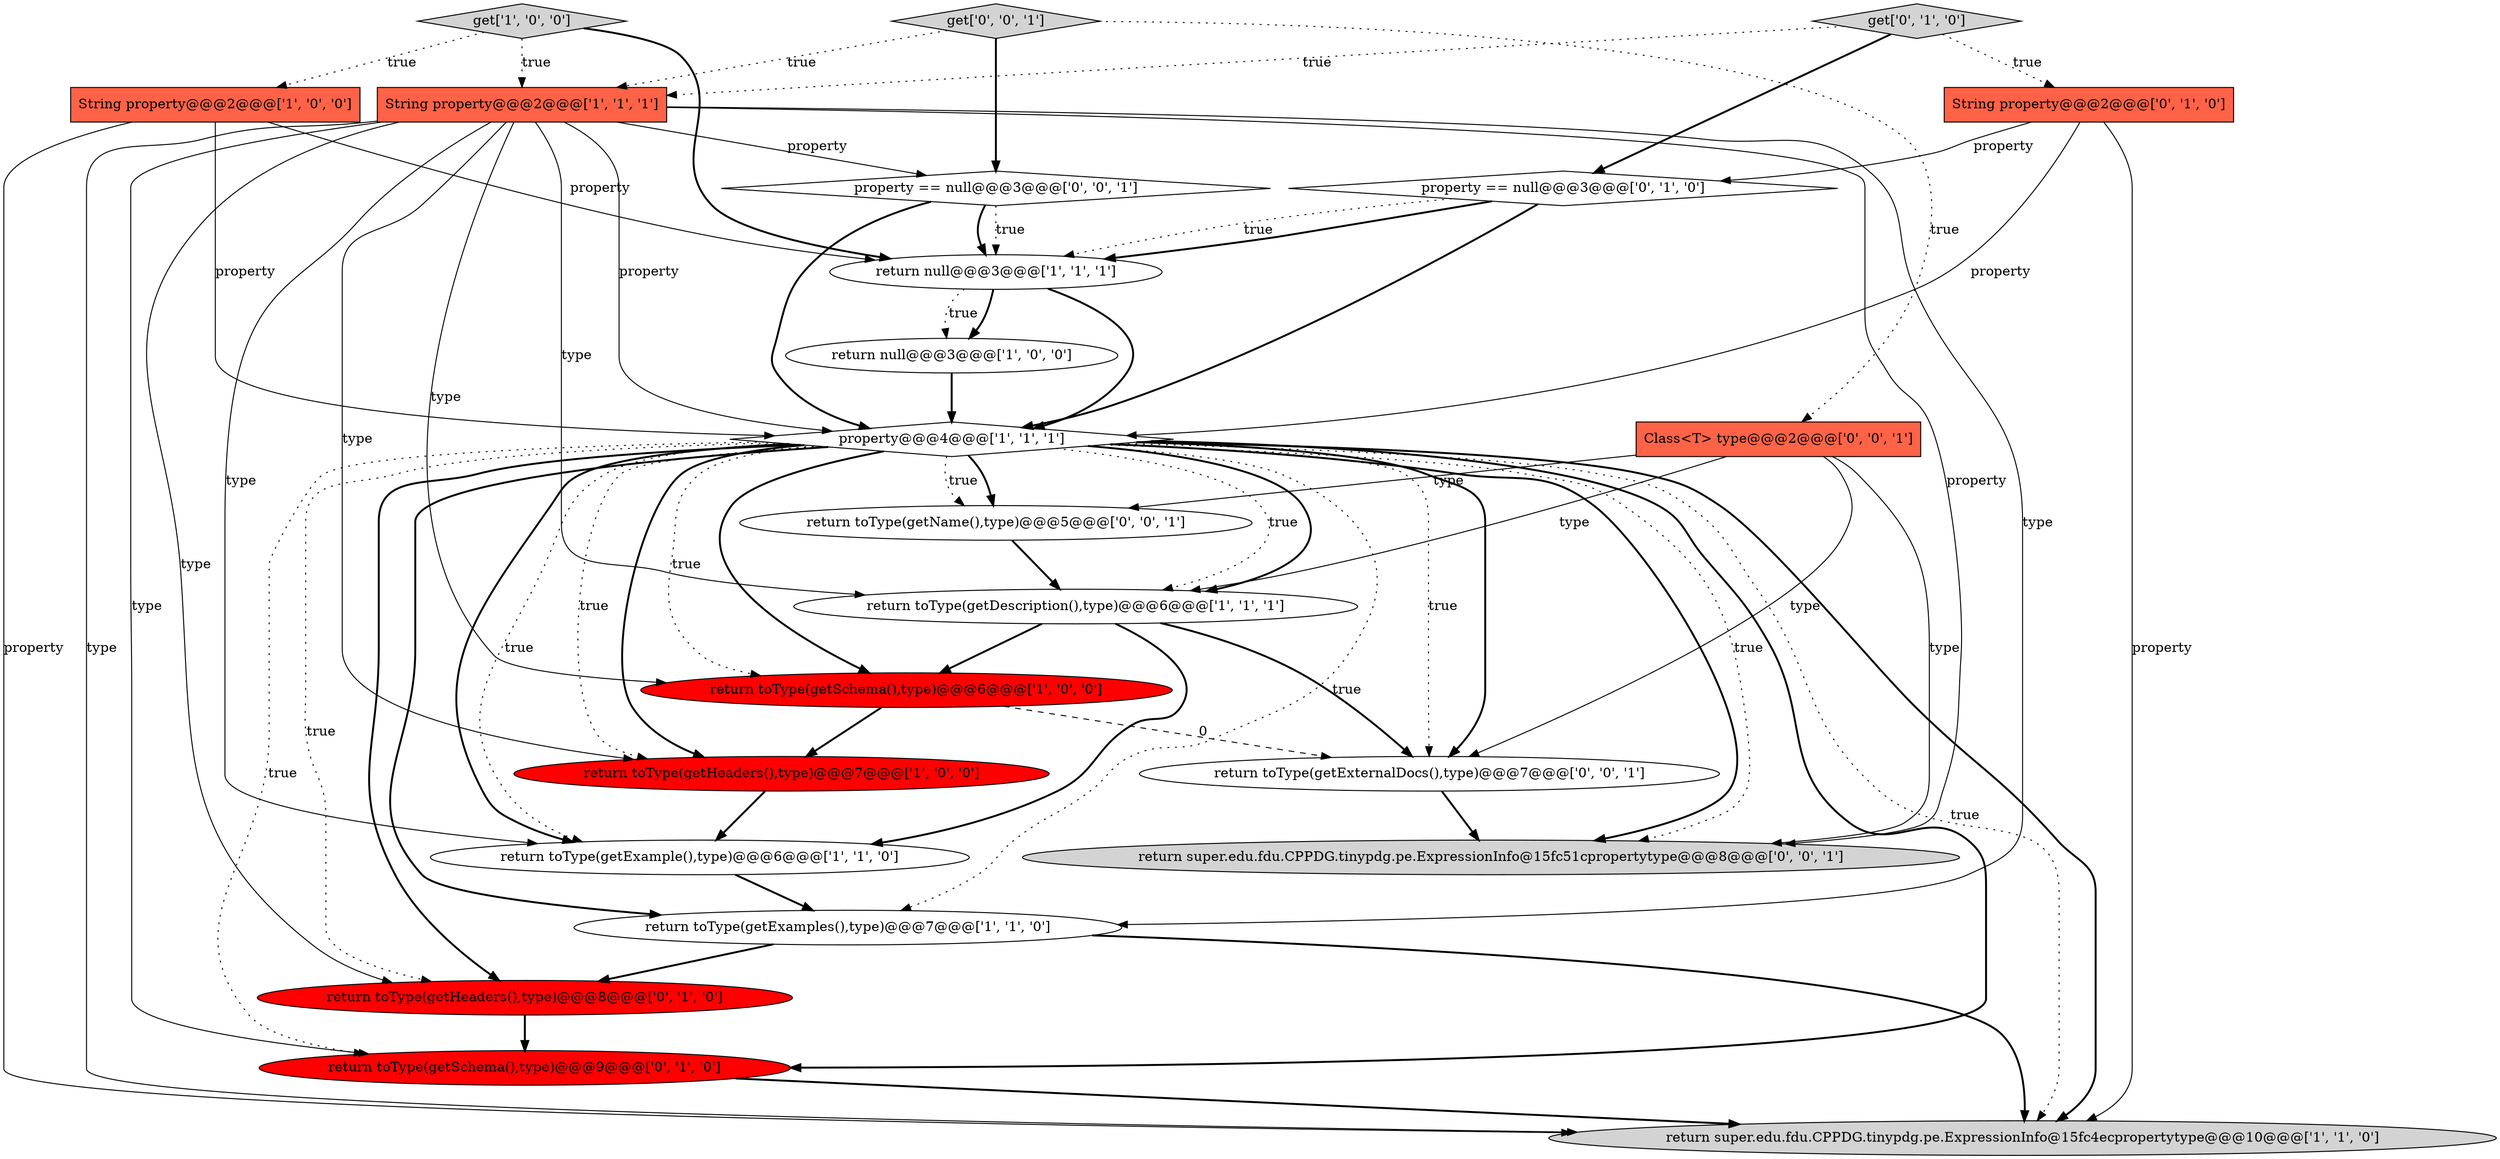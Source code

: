 digraph {
5 [style = filled, label = "String property@@@2@@@['1', '0', '0']", fillcolor = tomato, shape = box image = "AAA0AAABBB1BBB"];
22 [style = filled, label = "get['0', '0', '1']", fillcolor = lightgray, shape = diamond image = "AAA0AAABBB3BBB"];
10 [style = filled, label = "property@@@4@@@['1', '1', '1']", fillcolor = white, shape = diamond image = "AAA0AAABBB1BBB"];
13 [style = filled, label = "property == null@@@3@@@['0', '1', '0']", fillcolor = white, shape = diamond image = "AAA0AAABBB2BBB"];
4 [style = filled, label = "get['1', '0', '0']", fillcolor = lightgray, shape = diamond image = "AAA0AAABBB1BBB"];
7 [style = filled, label = "return null@@@3@@@['1', '1', '1']", fillcolor = white, shape = ellipse image = "AAA0AAABBB1BBB"];
3 [style = filled, label = "return toType(getExamples(),type)@@@7@@@['1', '1', '0']", fillcolor = white, shape = ellipse image = "AAA0AAABBB1BBB"];
20 [style = filled, label = "return toType(getName(),type)@@@5@@@['0', '0', '1']", fillcolor = white, shape = ellipse image = "AAA0AAABBB3BBB"];
1 [style = filled, label = "return toType(getDescription(),type)@@@6@@@['1', '1', '1']", fillcolor = white, shape = ellipse image = "AAA0AAABBB1BBB"];
6 [style = filled, label = "return toType(getHeaders(),type)@@@7@@@['1', '0', '0']", fillcolor = red, shape = ellipse image = "AAA1AAABBB1BBB"];
14 [style = filled, label = "return toType(getHeaders(),type)@@@8@@@['0', '1', '0']", fillcolor = red, shape = ellipse image = "AAA1AAABBB2BBB"];
8 [style = filled, label = "return toType(getSchema(),type)@@@6@@@['1', '0', '0']", fillcolor = red, shape = ellipse image = "AAA1AAABBB1BBB"];
16 [style = filled, label = "return toType(getSchema(),type)@@@9@@@['0', '1', '0']", fillcolor = red, shape = ellipse image = "AAA1AAABBB2BBB"];
17 [style = filled, label = "property == null@@@3@@@['0', '0', '1']", fillcolor = white, shape = diamond image = "AAA0AAABBB3BBB"];
11 [style = filled, label = "return toType(getExample(),type)@@@6@@@['1', '1', '0']", fillcolor = white, shape = ellipse image = "AAA0AAABBB1BBB"];
21 [style = filled, label = "return super.edu.fdu.CPPDG.tinypdg.pe.ExpressionInfo@15fc51cpropertytype@@@8@@@['0', '0', '1']", fillcolor = lightgray, shape = ellipse image = "AAA0AAABBB3BBB"];
2 [style = filled, label = "return super.edu.fdu.CPPDG.tinypdg.pe.ExpressionInfo@15fc4ecpropertytype@@@10@@@['1', '1', '0']", fillcolor = lightgray, shape = ellipse image = "AAA0AAABBB1BBB"];
0 [style = filled, label = "return null@@@3@@@['1', '0', '0']", fillcolor = white, shape = ellipse image = "AAA0AAABBB1BBB"];
18 [style = filled, label = "return toType(getExternalDocs(),type)@@@7@@@['0', '0', '1']", fillcolor = white, shape = ellipse image = "AAA0AAABBB3BBB"];
9 [style = filled, label = "String property@@@2@@@['1', '1', '1']", fillcolor = tomato, shape = box image = "AAA0AAABBB1BBB"];
15 [style = filled, label = "get['0', '1', '0']", fillcolor = lightgray, shape = diamond image = "AAA0AAABBB2BBB"];
19 [style = filled, label = "Class<T> type@@@2@@@['0', '0', '1']", fillcolor = tomato, shape = box image = "AAA0AAABBB3BBB"];
12 [style = filled, label = "String property@@@2@@@['0', '1', '0']", fillcolor = tomato, shape = box image = "AAA0AAABBB2BBB"];
10->18 [style = dotted, label="true"];
9->16 [style = solid, label="type"];
13->10 [style = bold, label=""];
4->5 [style = dotted, label="true"];
10->8 [style = dotted, label="true"];
14->16 [style = bold, label=""];
17->10 [style = bold, label=""];
10->6 [style = dotted, label="true"];
15->13 [style = bold, label=""];
9->8 [style = solid, label="type"];
5->10 [style = solid, label="property"];
5->2 [style = solid, label="property"];
9->3 [style = solid, label="type"];
22->19 [style = dotted, label="true"];
1->8 [style = bold, label=""];
10->20 [style = bold, label=""];
10->14 [style = bold, label=""];
7->10 [style = bold, label=""];
19->18 [style = solid, label="type"];
3->14 [style = bold, label=""];
9->2 [style = solid, label="type"];
10->3 [style = dotted, label="true"];
10->3 [style = bold, label=""];
1->18 [style = bold, label=""];
7->0 [style = bold, label=""];
8->6 [style = bold, label=""];
19->1 [style = solid, label="type"];
13->7 [style = dotted, label="true"];
10->21 [style = bold, label=""];
20->1 [style = bold, label=""];
16->2 [style = bold, label=""];
7->0 [style = dotted, label="true"];
9->10 [style = solid, label="property"];
9->6 [style = solid, label="type"];
9->17 [style = solid, label="property"];
12->2 [style = solid, label="property"];
9->14 [style = solid, label="type"];
10->6 [style = bold, label=""];
4->7 [style = bold, label=""];
15->9 [style = dotted, label="true"];
1->11 [style = bold, label=""];
9->1 [style = solid, label="type"];
10->14 [style = dotted, label="true"];
17->7 [style = bold, label=""];
0->10 [style = bold, label=""];
12->13 [style = solid, label="property"];
10->8 [style = bold, label=""];
3->2 [style = bold, label=""];
10->16 [style = bold, label=""];
10->11 [style = dotted, label="true"];
10->2 [style = dotted, label="true"];
10->20 [style = dotted, label="true"];
11->3 [style = bold, label=""];
13->7 [style = bold, label=""];
19->20 [style = solid, label="type"];
6->11 [style = bold, label=""];
10->18 [style = bold, label=""];
5->7 [style = solid, label="property"];
9->21 [style = solid, label="property"];
15->12 [style = dotted, label="true"];
22->17 [style = bold, label=""];
8->18 [style = dashed, label="0"];
17->7 [style = dotted, label="true"];
10->2 [style = bold, label=""];
19->21 [style = solid, label="type"];
10->1 [style = dotted, label="true"];
9->11 [style = solid, label="type"];
18->21 [style = bold, label=""];
12->10 [style = solid, label="property"];
4->9 [style = dotted, label="true"];
22->9 [style = dotted, label="true"];
10->1 [style = bold, label=""];
10->16 [style = dotted, label="true"];
10->21 [style = dotted, label="true"];
10->11 [style = bold, label=""];
}
